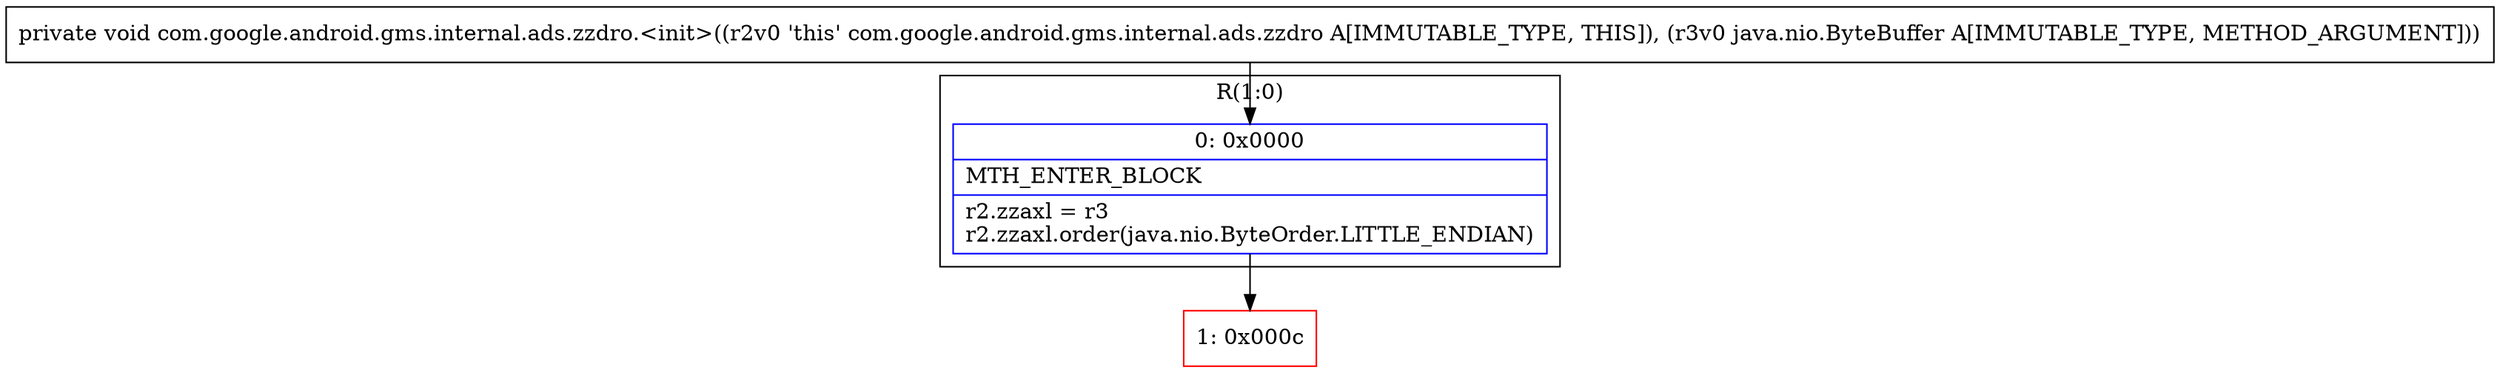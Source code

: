 digraph "CFG forcom.google.android.gms.internal.ads.zzdro.\<init\>(Ljava\/nio\/ByteBuffer;)V" {
subgraph cluster_Region_1291165551 {
label = "R(1:0)";
node [shape=record,color=blue];
Node_0 [shape=record,label="{0\:\ 0x0000|MTH_ENTER_BLOCK\l|r2.zzaxl = r3\lr2.zzaxl.order(java.nio.ByteOrder.LITTLE_ENDIAN)\l}"];
}
Node_1 [shape=record,color=red,label="{1\:\ 0x000c}"];
MethodNode[shape=record,label="{private void com.google.android.gms.internal.ads.zzdro.\<init\>((r2v0 'this' com.google.android.gms.internal.ads.zzdro A[IMMUTABLE_TYPE, THIS]), (r3v0 java.nio.ByteBuffer A[IMMUTABLE_TYPE, METHOD_ARGUMENT])) }"];
MethodNode -> Node_0;
Node_0 -> Node_1;
}

